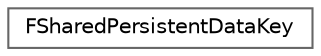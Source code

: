 digraph "Graphical Class Hierarchy"
{
 // INTERACTIVE_SVG=YES
 // LATEX_PDF_SIZE
  bgcolor="transparent";
  edge [fontname=Helvetica,fontsize=10,labelfontname=Helvetica,labelfontsize=10];
  node [fontname=Helvetica,fontsize=10,shape=box,height=0.2,width=0.4];
  rankdir="LR";
  Node0 [id="Node000000",label="FSharedPersistentDataKey",height=0.2,width=0.4,color="grey40", fillcolor="white", style="filled",URL="$d9/de3/structFSharedPersistentDataKey.html",tooltip="A key to a piece of data that is potentially shared between multiple tracks."];
}
